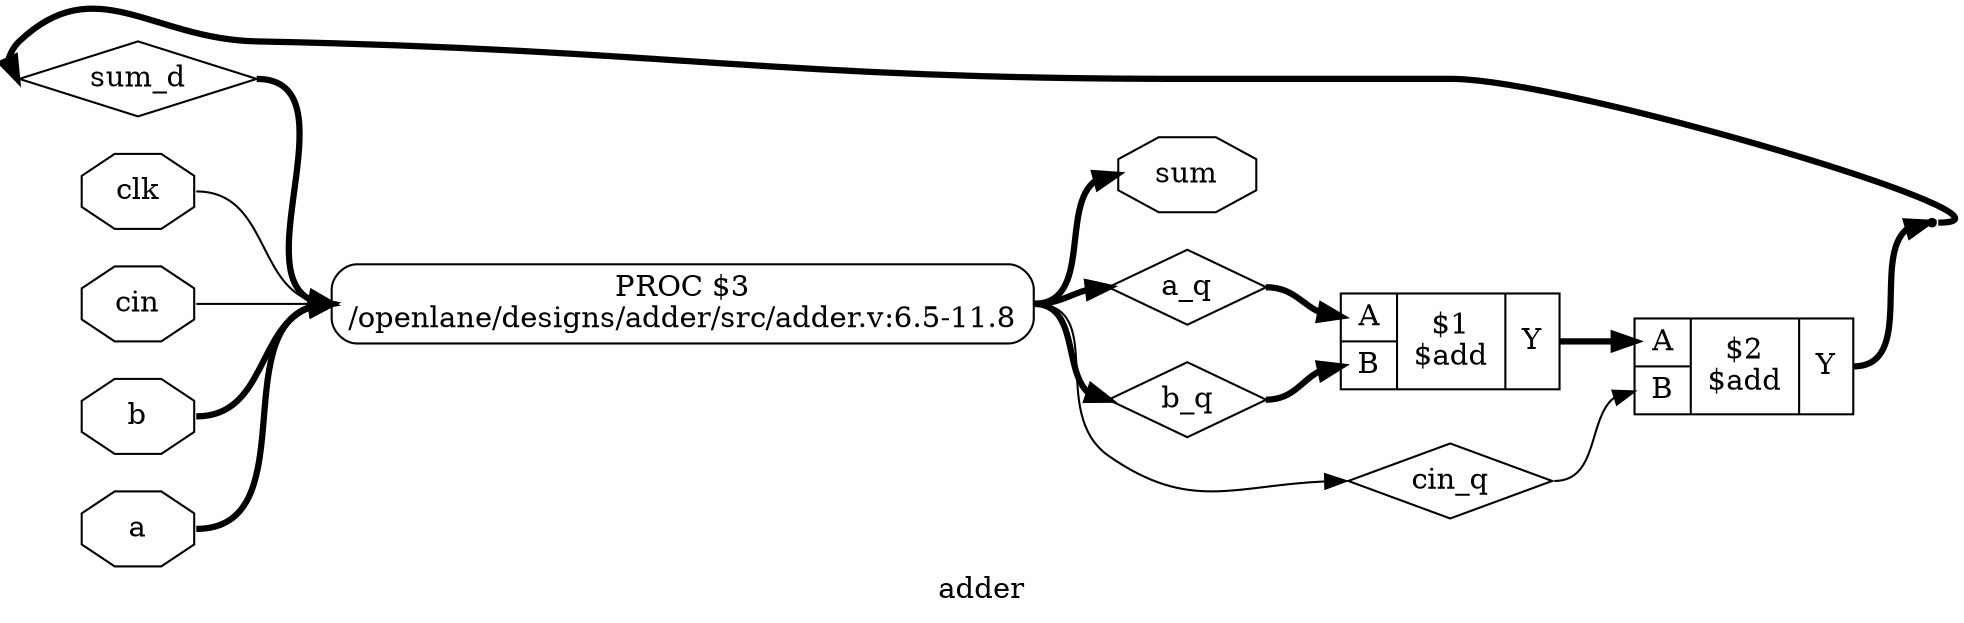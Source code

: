digraph "adder" {
label="adder";
rankdir="LR";
remincross=true;
n7 [ shape=diamond, label="sum_d", color="black", fontcolor="black" ];
n8 [ shape=diamond, label="cin_q", color="black", fontcolor="black" ];
n9 [ shape=diamond, label="b_q", color="black", fontcolor="black" ];
n10 [ shape=diamond, label="a_q", color="black", fontcolor="black" ];
n11 [ shape=octagon, label="clk", color="black", fontcolor="black" ];
n12 [ shape=octagon, label="cin", color="black", fontcolor="black" ];
n13 [ shape=octagon, label="b", color="black", fontcolor="black" ];
n14 [ shape=octagon, label="a", color="black", fontcolor="black" ];
n15 [ shape=octagon, label="sum", color="black", fontcolor="black" ];
c19 [ shape=record, label="{{<p16> A|<p17> B}|$2\n$add|{<p18> Y}}",  ];
c20 [ shape=record, label="{{<p16> A|<p17> B}|$1\n$add|{<p18> Y}}",  ];
p0 [shape=box, style=rounded, label="PROC $3\n/openlane/designs/adder/src/adder.v:6.5-11.8", ];
x1 [shape=point, ];
p0:e -> n10:w [color="black", fontcolor="black", style="setlinewidth(3)", label=""];
n10:e -> c20:p16:w [color="black", fontcolor="black", style="setlinewidth(3)", label=""];
n11:e -> p0:w [color="black", fontcolor="black", label=""];
n12:e -> p0:w [color="black", fontcolor="black", label=""];
n13:e -> p0:w [color="black", fontcolor="black", style="setlinewidth(3)", label=""];
n14:e -> p0:w [color="black", fontcolor="black", style="setlinewidth(3)", label=""];
p0:e -> n15:w [color="black", fontcolor="black", style="setlinewidth(3)", label=""];
c19:p18:e -> x1:w [color="black", fontcolor="black", style="setlinewidth(3)", label=""];
c20:p18:e -> c19:p16:w [color="black", fontcolor="black", style="setlinewidth(3)", label=""];
x1:e -> n7:w [color="black", fontcolor="black", style="setlinewidth(3)", label=""];
n7:e -> p0:w [color="black", fontcolor="black", style="setlinewidth(3)", label=""];
p0:e -> n8:w [color="black", fontcolor="black", label=""];
n8:e -> c19:p17:w [color="black", fontcolor="black", label=""];
p0:e -> n9:w [color="black", fontcolor="black", style="setlinewidth(3)", label=""];
n9:e -> c20:p17:w [color="black", fontcolor="black", style="setlinewidth(3)", label=""];
}
